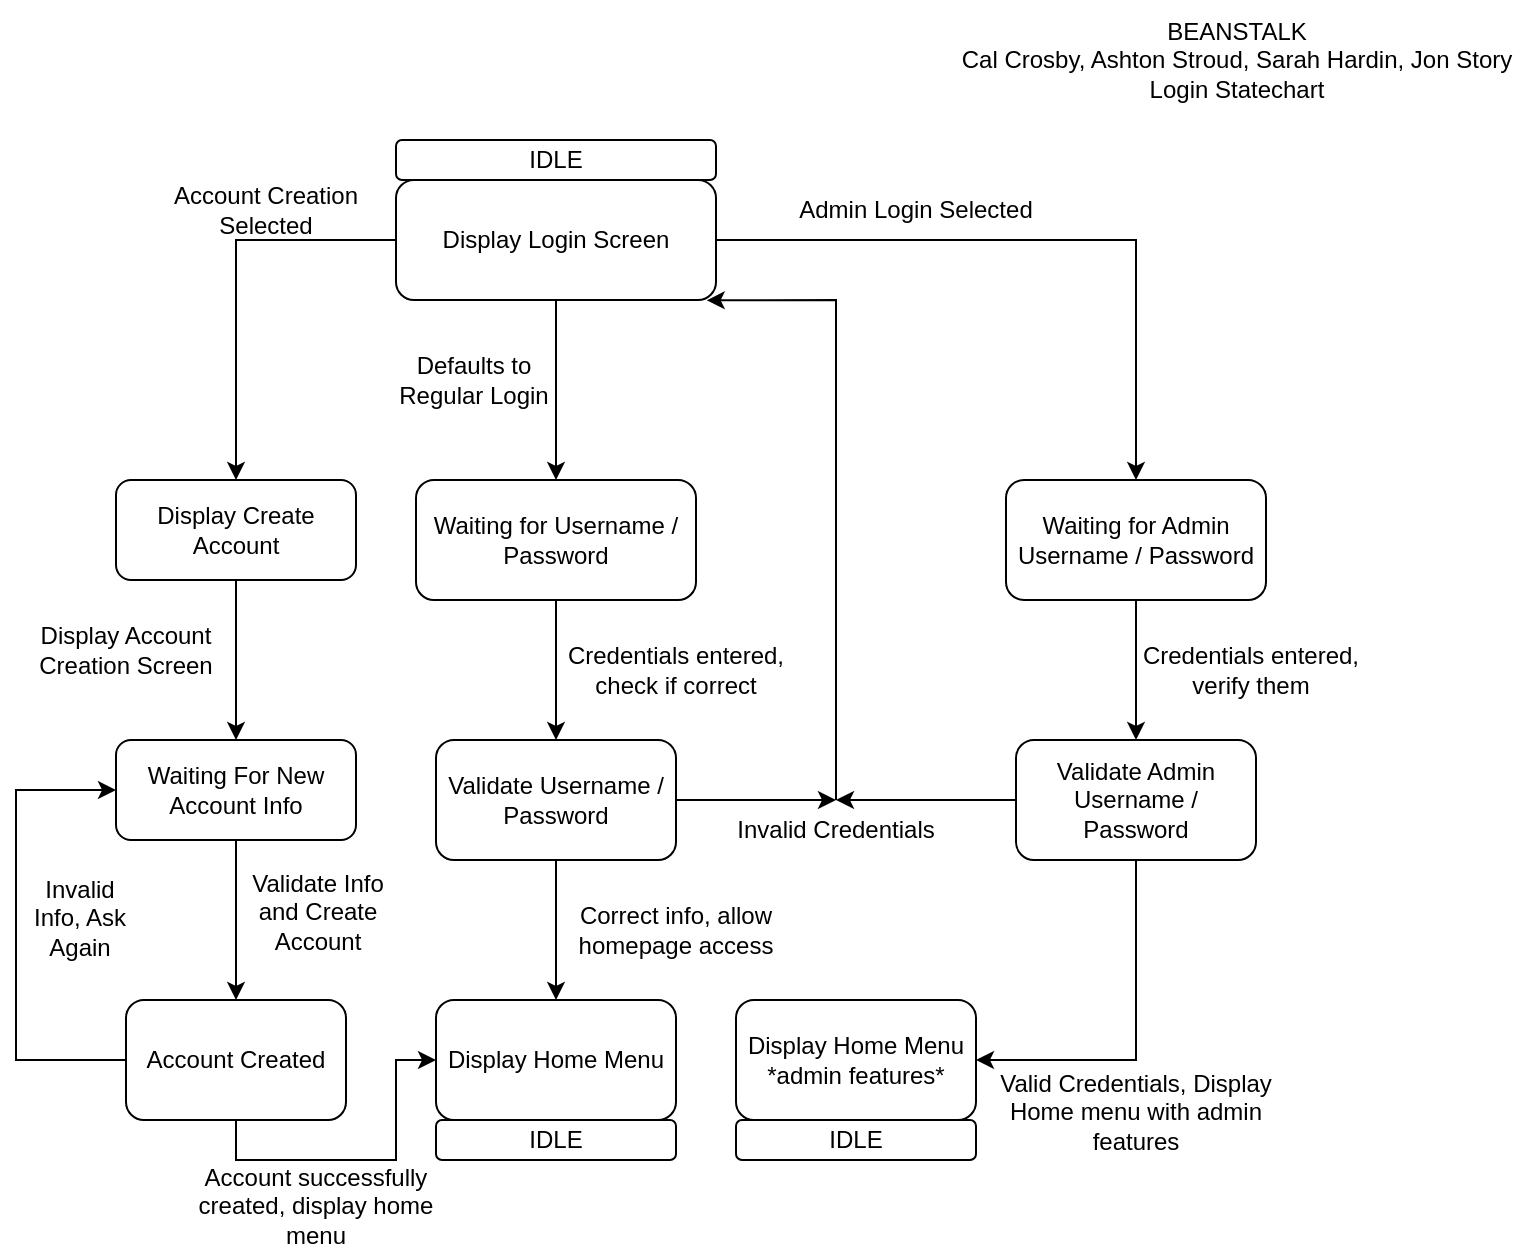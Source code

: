 <mxfile version="22.0.2" type="device">
  <diagram name="Page-1" id="aM1ekeSLNsTqB1f-K4Iu">
    <mxGraphModel dx="1658" dy="820" grid="1" gridSize="10" guides="1" tooltips="1" connect="1" arrows="1" fold="1" page="1" pageScale="1" pageWidth="850" pageHeight="1100" math="0" shadow="0">
      <root>
        <mxCell id="0" />
        <mxCell id="1" parent="0" />
        <mxCell id="o6ZmijZ3-3nJ9GncKMgN-4" value="" style="group" parent="1" vertex="1" connectable="0">
          <mxGeometry x="280" y="70" width="160" height="80" as="geometry" />
        </mxCell>
        <mxCell id="o6ZmijZ3-3nJ9GncKMgN-1" value="Display Login Screen" style="rounded=1;whiteSpace=wrap;html=1;" parent="o6ZmijZ3-3nJ9GncKMgN-4" vertex="1">
          <mxGeometry y="20" width="160" height="60" as="geometry" />
        </mxCell>
        <mxCell id="o6ZmijZ3-3nJ9GncKMgN-3" value="IDLE" style="rounded=1;whiteSpace=wrap;html=1;" parent="o6ZmijZ3-3nJ9GncKMgN-4" vertex="1">
          <mxGeometry width="160" height="20" as="geometry" />
        </mxCell>
        <mxCell id="o6ZmijZ3-3nJ9GncKMgN-5" value="" style="endArrow=classic;html=1;rounded=0;exitX=0.5;exitY=1;exitDx=0;exitDy=0;entryX=0.5;entryY=0;entryDx=0;entryDy=0;" parent="1" source="o6ZmijZ3-3nJ9GncKMgN-1" target="o6ZmijZ3-3nJ9GncKMgN-6" edge="1">
          <mxGeometry width="50" height="50" relative="1" as="geometry">
            <mxPoint x="550" y="440" as="sourcePoint" />
            <mxPoint x="360" y="270" as="targetPoint" />
          </mxGeometry>
        </mxCell>
        <mxCell id="o6ZmijZ3-3nJ9GncKMgN-6" value="Waiting for Username / Password" style="rounded=1;whiteSpace=wrap;html=1;" parent="1" vertex="1">
          <mxGeometry x="290" y="240" width="140" height="60" as="geometry" />
        </mxCell>
        <mxCell id="o6ZmijZ3-3nJ9GncKMgN-7" value="Defaults to &lt;br&gt;Regular Login" style="text;html=1;strokeColor=none;fillColor=none;align=center;verticalAlign=middle;whiteSpace=wrap;rounded=0;" parent="1" vertex="1">
          <mxGeometry x="249" y="175" width="140" height="30" as="geometry" />
        </mxCell>
        <mxCell id="o6ZmijZ3-3nJ9GncKMgN-8" value="" style="endArrow=classic;html=1;rounded=0;exitX=0.5;exitY=1;exitDx=0;exitDy=0;" parent="1" source="o6ZmijZ3-3nJ9GncKMgN-9" edge="1">
          <mxGeometry width="50" height="50" relative="1" as="geometry">
            <mxPoint x="460" y="500" as="sourcePoint" />
            <mxPoint x="360" y="430" as="targetPoint" />
          </mxGeometry>
        </mxCell>
        <mxCell id="o6ZmijZ3-3nJ9GncKMgN-10" value="Credentials entered, check if correct" style="text;html=1;strokeColor=none;fillColor=none;align=center;verticalAlign=middle;whiteSpace=wrap;rounded=0;" parent="1" vertex="1">
          <mxGeometry x="350" y="320" width="140" height="30" as="geometry" />
        </mxCell>
        <mxCell id="o6ZmijZ3-3nJ9GncKMgN-11" value="Display Home Menu" style="rounded=1;whiteSpace=wrap;html=1;" parent="1" vertex="1">
          <mxGeometry x="300" y="500" width="120" height="60" as="geometry" />
        </mxCell>
        <mxCell id="o6ZmijZ3-3nJ9GncKMgN-12" value="" style="endArrow=classic;html=1;rounded=0;exitX=0.5;exitY=1;exitDx=0;exitDy=0;entryX=0.5;entryY=0;entryDx=0;entryDy=0;" parent="1" source="o6ZmijZ3-3nJ9GncKMgN-9" target="o6ZmijZ3-3nJ9GncKMgN-11" edge="1">
          <mxGeometry width="50" height="50" relative="1" as="geometry">
            <mxPoint x="520" y="560" as="sourcePoint" />
            <mxPoint x="570" y="510" as="targetPoint" />
          </mxGeometry>
        </mxCell>
        <mxCell id="o6ZmijZ3-3nJ9GncKMgN-14" value="" style="endArrow=classic;html=1;rounded=0;exitX=0.5;exitY=1;exitDx=0;exitDy=0;" parent="1" source="o6ZmijZ3-3nJ9GncKMgN-6" target="o6ZmijZ3-3nJ9GncKMgN-9" edge="1">
          <mxGeometry width="50" height="50" relative="1" as="geometry">
            <mxPoint x="360" y="300" as="sourcePoint" />
            <mxPoint x="360" y="430" as="targetPoint" />
          </mxGeometry>
        </mxCell>
        <mxCell id="o6ZmijZ3-3nJ9GncKMgN-9" value="Validate Username / Password" style="rounded=1;whiteSpace=wrap;html=1;" parent="1" vertex="1">
          <mxGeometry x="300" y="370" width="120" height="60" as="geometry" />
        </mxCell>
        <mxCell id="o6ZmijZ3-3nJ9GncKMgN-15" value="Correct info, allow homepage access" style="text;html=1;strokeColor=none;fillColor=none;align=center;verticalAlign=middle;whiteSpace=wrap;rounded=0;" parent="1" vertex="1">
          <mxGeometry x="350" y="450" width="140" height="30" as="geometry" />
        </mxCell>
        <mxCell id="o6ZmijZ3-3nJ9GncKMgN-18" value="" style="endArrow=classic;html=1;rounded=0;exitX=1;exitY=0.5;exitDx=0;exitDy=0;entryX=0.5;entryY=0;entryDx=0;entryDy=0;" parent="1" source="o6ZmijZ3-3nJ9GncKMgN-1" target="o6ZmijZ3-3nJ9GncKMgN-19" edge="1">
          <mxGeometry width="50" height="50" relative="1" as="geometry">
            <mxPoint x="570" y="160" as="sourcePoint" />
            <mxPoint x="600" y="180" as="targetPoint" />
            <Array as="points">
              <mxPoint x="650" y="120" />
            </Array>
          </mxGeometry>
        </mxCell>
        <mxCell id="o6ZmijZ3-3nJ9GncKMgN-19" value="Waiting for Admin Username / Password" style="rounded=1;whiteSpace=wrap;html=1;" parent="1" vertex="1">
          <mxGeometry x="585" y="240" width="130" height="60" as="geometry" />
        </mxCell>
        <mxCell id="o6ZmijZ3-3nJ9GncKMgN-20" value="Admin Login Selected" style="text;html=1;strokeColor=none;fillColor=none;align=center;verticalAlign=middle;whiteSpace=wrap;rounded=0;" parent="1" vertex="1">
          <mxGeometry x="470" y="90" width="140" height="30" as="geometry" />
        </mxCell>
        <mxCell id="o6ZmijZ3-3nJ9GncKMgN-22" value="" style="endArrow=classic;html=1;rounded=0;exitX=0.5;exitY=0;exitDx=0;exitDy=0;entryX=0.971;entryY=1.003;entryDx=0;entryDy=0;entryPerimeter=0;" parent="1" source="o6ZmijZ3-3nJ9GncKMgN-23" target="o6ZmijZ3-3nJ9GncKMgN-1" edge="1">
          <mxGeometry width="50" height="50" relative="1" as="geometry">
            <mxPoint x="610" y="390" as="sourcePoint" />
            <mxPoint x="520" y="160" as="targetPoint" />
            <Array as="points">
              <mxPoint x="500" y="400" />
              <mxPoint x="500" y="150" />
            </Array>
          </mxGeometry>
        </mxCell>
        <mxCell id="o6ZmijZ3-3nJ9GncKMgN-23" value="Invalid Credentials" style="text;html=1;strokeColor=none;fillColor=none;align=center;verticalAlign=middle;whiteSpace=wrap;rounded=0;" parent="1" vertex="1">
          <mxGeometry x="430" y="400" width="140" height="30" as="geometry" />
        </mxCell>
        <mxCell id="o6ZmijZ3-3nJ9GncKMgN-24" value="Validate Admin Username / Password" style="rounded=1;whiteSpace=wrap;html=1;" parent="1" vertex="1">
          <mxGeometry x="590" y="370" width="120" height="60" as="geometry" />
        </mxCell>
        <mxCell id="o6ZmijZ3-3nJ9GncKMgN-25" value="" style="endArrow=classic;html=1;rounded=0;exitX=0.5;exitY=1;exitDx=0;exitDy=0;" parent="1" source="o6ZmijZ3-3nJ9GncKMgN-19" target="o6ZmijZ3-3nJ9GncKMgN-24" edge="1">
          <mxGeometry width="50" height="50" relative="1" as="geometry">
            <mxPoint x="730" y="360" as="sourcePoint" />
            <mxPoint x="780" y="310" as="targetPoint" />
          </mxGeometry>
        </mxCell>
        <mxCell id="o6ZmijZ3-3nJ9GncKMgN-26" value="Credentials entered, verify them" style="text;html=1;strokeColor=none;fillColor=none;align=center;verticalAlign=middle;whiteSpace=wrap;rounded=0;" parent="1" vertex="1">
          <mxGeometry x="650" y="320" width="115" height="30" as="geometry" />
        </mxCell>
        <mxCell id="o6ZmijZ3-3nJ9GncKMgN-28" value="" style="endArrow=classic;html=1;rounded=0;exitX=1;exitY=0.5;exitDx=0;exitDy=0;entryX=0.5;entryY=0;entryDx=0;entryDy=0;" parent="1" source="o6ZmijZ3-3nJ9GncKMgN-9" target="o6ZmijZ3-3nJ9GncKMgN-23" edge="1">
          <mxGeometry width="50" height="50" relative="1" as="geometry">
            <mxPoint x="530" y="490" as="sourcePoint" />
            <mxPoint x="490" y="400" as="targetPoint" />
          </mxGeometry>
        </mxCell>
        <mxCell id="o6ZmijZ3-3nJ9GncKMgN-29" value="" style="endArrow=classic;html=1;rounded=0;exitX=0;exitY=0.5;exitDx=0;exitDy=0;" parent="1" source="o6ZmijZ3-3nJ9GncKMgN-1" edge="1">
          <mxGeometry width="50" height="50" relative="1" as="geometry">
            <mxPoint x="160" y="220" as="sourcePoint" />
            <mxPoint x="200" y="240" as="targetPoint" />
            <Array as="points">
              <mxPoint x="200" y="120" />
            </Array>
          </mxGeometry>
        </mxCell>
        <mxCell id="o6ZmijZ3-3nJ9GncKMgN-30" value="Display Create Account" style="rounded=1;whiteSpace=wrap;html=1;" parent="1" vertex="1">
          <mxGeometry x="140" y="240" width="120" height="50" as="geometry" />
        </mxCell>
        <mxCell id="o6ZmijZ3-3nJ9GncKMgN-31" value="Account Creation Selected" style="text;html=1;strokeColor=none;fillColor=none;align=center;verticalAlign=middle;whiteSpace=wrap;rounded=0;" parent="1" vertex="1">
          <mxGeometry x="160" y="90" width="110" height="30" as="geometry" />
        </mxCell>
        <mxCell id="o6ZmijZ3-3nJ9GncKMgN-32" value="" style="endArrow=classic;html=1;rounded=0;exitX=0.5;exitY=1;exitDx=0;exitDy=0;entryX=0.5;entryY=0;entryDx=0;entryDy=0;" parent="1" source="o6ZmijZ3-3nJ9GncKMgN-30" target="o6ZmijZ3-3nJ9GncKMgN-33" edge="1">
          <mxGeometry width="50" height="50" relative="1" as="geometry">
            <mxPoint x="170" y="400" as="sourcePoint" />
            <mxPoint x="200" y="360" as="targetPoint" />
          </mxGeometry>
        </mxCell>
        <mxCell id="o6ZmijZ3-3nJ9GncKMgN-33" value="Waiting For New Account Info" style="rounded=1;whiteSpace=wrap;html=1;" parent="1" vertex="1">
          <mxGeometry x="140" y="370" width="120" height="50" as="geometry" />
        </mxCell>
        <mxCell id="o6ZmijZ3-3nJ9GncKMgN-34" value="Validate Info and Create Account" style="text;html=1;strokeColor=none;fillColor=none;align=center;verticalAlign=middle;whiteSpace=wrap;rounded=0;" parent="1" vertex="1">
          <mxGeometry x="196" y="441" width="90" height="30" as="geometry" />
        </mxCell>
        <mxCell id="o6ZmijZ3-3nJ9GncKMgN-35" value="Display Account Creation Screen" style="text;html=1;strokeColor=none;fillColor=none;align=center;verticalAlign=middle;whiteSpace=wrap;rounded=0;" parent="1" vertex="1">
          <mxGeometry x="100" y="310" width="90" height="30" as="geometry" />
        </mxCell>
        <mxCell id="o6ZmijZ3-3nJ9GncKMgN-36" value="Account Created" style="rounded=1;whiteSpace=wrap;html=1;" parent="1" vertex="1">
          <mxGeometry x="145" y="500" width="110" height="60" as="geometry" />
        </mxCell>
        <mxCell id="o6ZmijZ3-3nJ9GncKMgN-37" value="" style="endArrow=classic;html=1;rounded=0;exitX=0.5;exitY=1;exitDx=0;exitDy=0;entryX=0.5;entryY=0;entryDx=0;entryDy=0;" parent="1" source="o6ZmijZ3-3nJ9GncKMgN-33" target="o6ZmijZ3-3nJ9GncKMgN-36" edge="1">
          <mxGeometry width="50" height="50" relative="1" as="geometry">
            <mxPoint x="210" y="490" as="sourcePoint" />
            <mxPoint x="260" y="440" as="targetPoint" />
          </mxGeometry>
        </mxCell>
        <mxCell id="o6ZmijZ3-3nJ9GncKMgN-38" value="" style="endArrow=classic;html=1;rounded=0;exitX=0.5;exitY=1;exitDx=0;exitDy=0;entryX=0;entryY=0.5;entryDx=0;entryDy=0;" parent="1" source="o6ZmijZ3-3nJ9GncKMgN-36" target="o6ZmijZ3-3nJ9GncKMgN-11" edge="1">
          <mxGeometry width="50" height="50" relative="1" as="geometry">
            <mxPoint x="270" y="670" as="sourcePoint" />
            <mxPoint x="290" y="550" as="targetPoint" />
            <Array as="points">
              <mxPoint x="200" y="580" />
              <mxPoint x="280" y="580" />
              <mxPoint x="280" y="530" />
            </Array>
          </mxGeometry>
        </mxCell>
        <mxCell id="o6ZmijZ3-3nJ9GncKMgN-39" value="Account successfully created, display home menu" style="text;html=1;strokeColor=none;fillColor=none;align=center;verticalAlign=middle;whiteSpace=wrap;rounded=0;" parent="1" vertex="1">
          <mxGeometry x="170" y="588" width="140" height="30" as="geometry" />
        </mxCell>
        <mxCell id="o6ZmijZ3-3nJ9GncKMgN-40" value="" style="endArrow=classic;html=1;rounded=0;exitX=0;exitY=0.5;exitDx=0;exitDy=0;entryX=0;entryY=0.5;entryDx=0;entryDy=0;" parent="1" source="o6ZmijZ3-3nJ9GncKMgN-36" target="o6ZmijZ3-3nJ9GncKMgN-33" edge="1">
          <mxGeometry width="50" height="50" relative="1" as="geometry">
            <mxPoint x="60" y="560" as="sourcePoint" />
            <mxPoint x="90" y="400" as="targetPoint" />
            <Array as="points">
              <mxPoint x="90" y="530" />
              <mxPoint x="90" y="395" />
            </Array>
          </mxGeometry>
        </mxCell>
        <mxCell id="o6ZmijZ3-3nJ9GncKMgN-41" value="Invalid Info, Ask Again" style="text;html=1;strokeColor=none;fillColor=none;align=center;verticalAlign=middle;whiteSpace=wrap;rounded=0;" parent="1" vertex="1">
          <mxGeometry x="92" y="444" width="60" height="30" as="geometry" />
        </mxCell>
        <mxCell id="o6ZmijZ3-3nJ9GncKMgN-42" value="" style="endArrow=classic;html=1;rounded=0;entryX=1;entryY=0.5;entryDx=0;entryDy=0;" parent="1" source="o6ZmijZ3-3nJ9GncKMgN-24" target="KCA57aVCfeK7Z_nmS9ac-2" edge="1">
          <mxGeometry width="50" height="50" relative="1" as="geometry">
            <mxPoint x="650" y="520" as="sourcePoint" />
            <mxPoint x="540" y="530" as="targetPoint" />
            <Array as="points">
              <mxPoint x="650" y="530" />
            </Array>
          </mxGeometry>
        </mxCell>
        <mxCell id="o6ZmijZ3-3nJ9GncKMgN-43" value="Valid Credentials, Display Home menu with admin features" style="text;html=1;strokeColor=none;fillColor=none;align=center;verticalAlign=middle;whiteSpace=wrap;rounded=0;" parent="1" vertex="1">
          <mxGeometry x="575" y="541" width="150" height="30" as="geometry" />
        </mxCell>
        <mxCell id="o6ZmijZ3-3nJ9GncKMgN-44" value="" style="endArrow=classic;html=1;rounded=0;exitX=0;exitY=0.5;exitDx=0;exitDy=0;" parent="1" source="o6ZmijZ3-3nJ9GncKMgN-24" edge="1">
          <mxGeometry width="50" height="50" relative="1" as="geometry">
            <mxPoint x="510" y="420" as="sourcePoint" />
            <mxPoint x="500" y="400" as="targetPoint" />
          </mxGeometry>
        </mxCell>
        <mxCell id="KCA57aVCfeK7Z_nmS9ac-1" value="IDLE" style="rounded=1;whiteSpace=wrap;html=1;" parent="1" vertex="1">
          <mxGeometry x="300" y="560" width="120" height="20" as="geometry" />
        </mxCell>
        <mxCell id="KCA57aVCfeK7Z_nmS9ac-2" value="Display Home Menu&lt;br&gt;*admin features*" style="rounded=1;whiteSpace=wrap;html=1;" parent="1" vertex="1">
          <mxGeometry x="450" y="500" width="120" height="60" as="geometry" />
        </mxCell>
        <mxCell id="KCA57aVCfeK7Z_nmS9ac-3" value="IDLE" style="rounded=1;whiteSpace=wrap;html=1;" parent="1" vertex="1">
          <mxGeometry x="450" y="560" width="120" height="20" as="geometry" />
        </mxCell>
        <mxCell id="hYBFVDqG-cjy7UNUk8qW-1" value="BEANSTALK&lt;br&gt;Cal Crosby, Ashton Stroud, Sarah Hardin, Jon Story&lt;br&gt;Login Statechart" style="text;html=1;align=center;verticalAlign=middle;resizable=0;points=[];autosize=1;strokeColor=none;fillColor=none;" vertex="1" parent="1">
          <mxGeometry x="550" width="300" height="60" as="geometry" />
        </mxCell>
      </root>
    </mxGraphModel>
  </diagram>
</mxfile>

